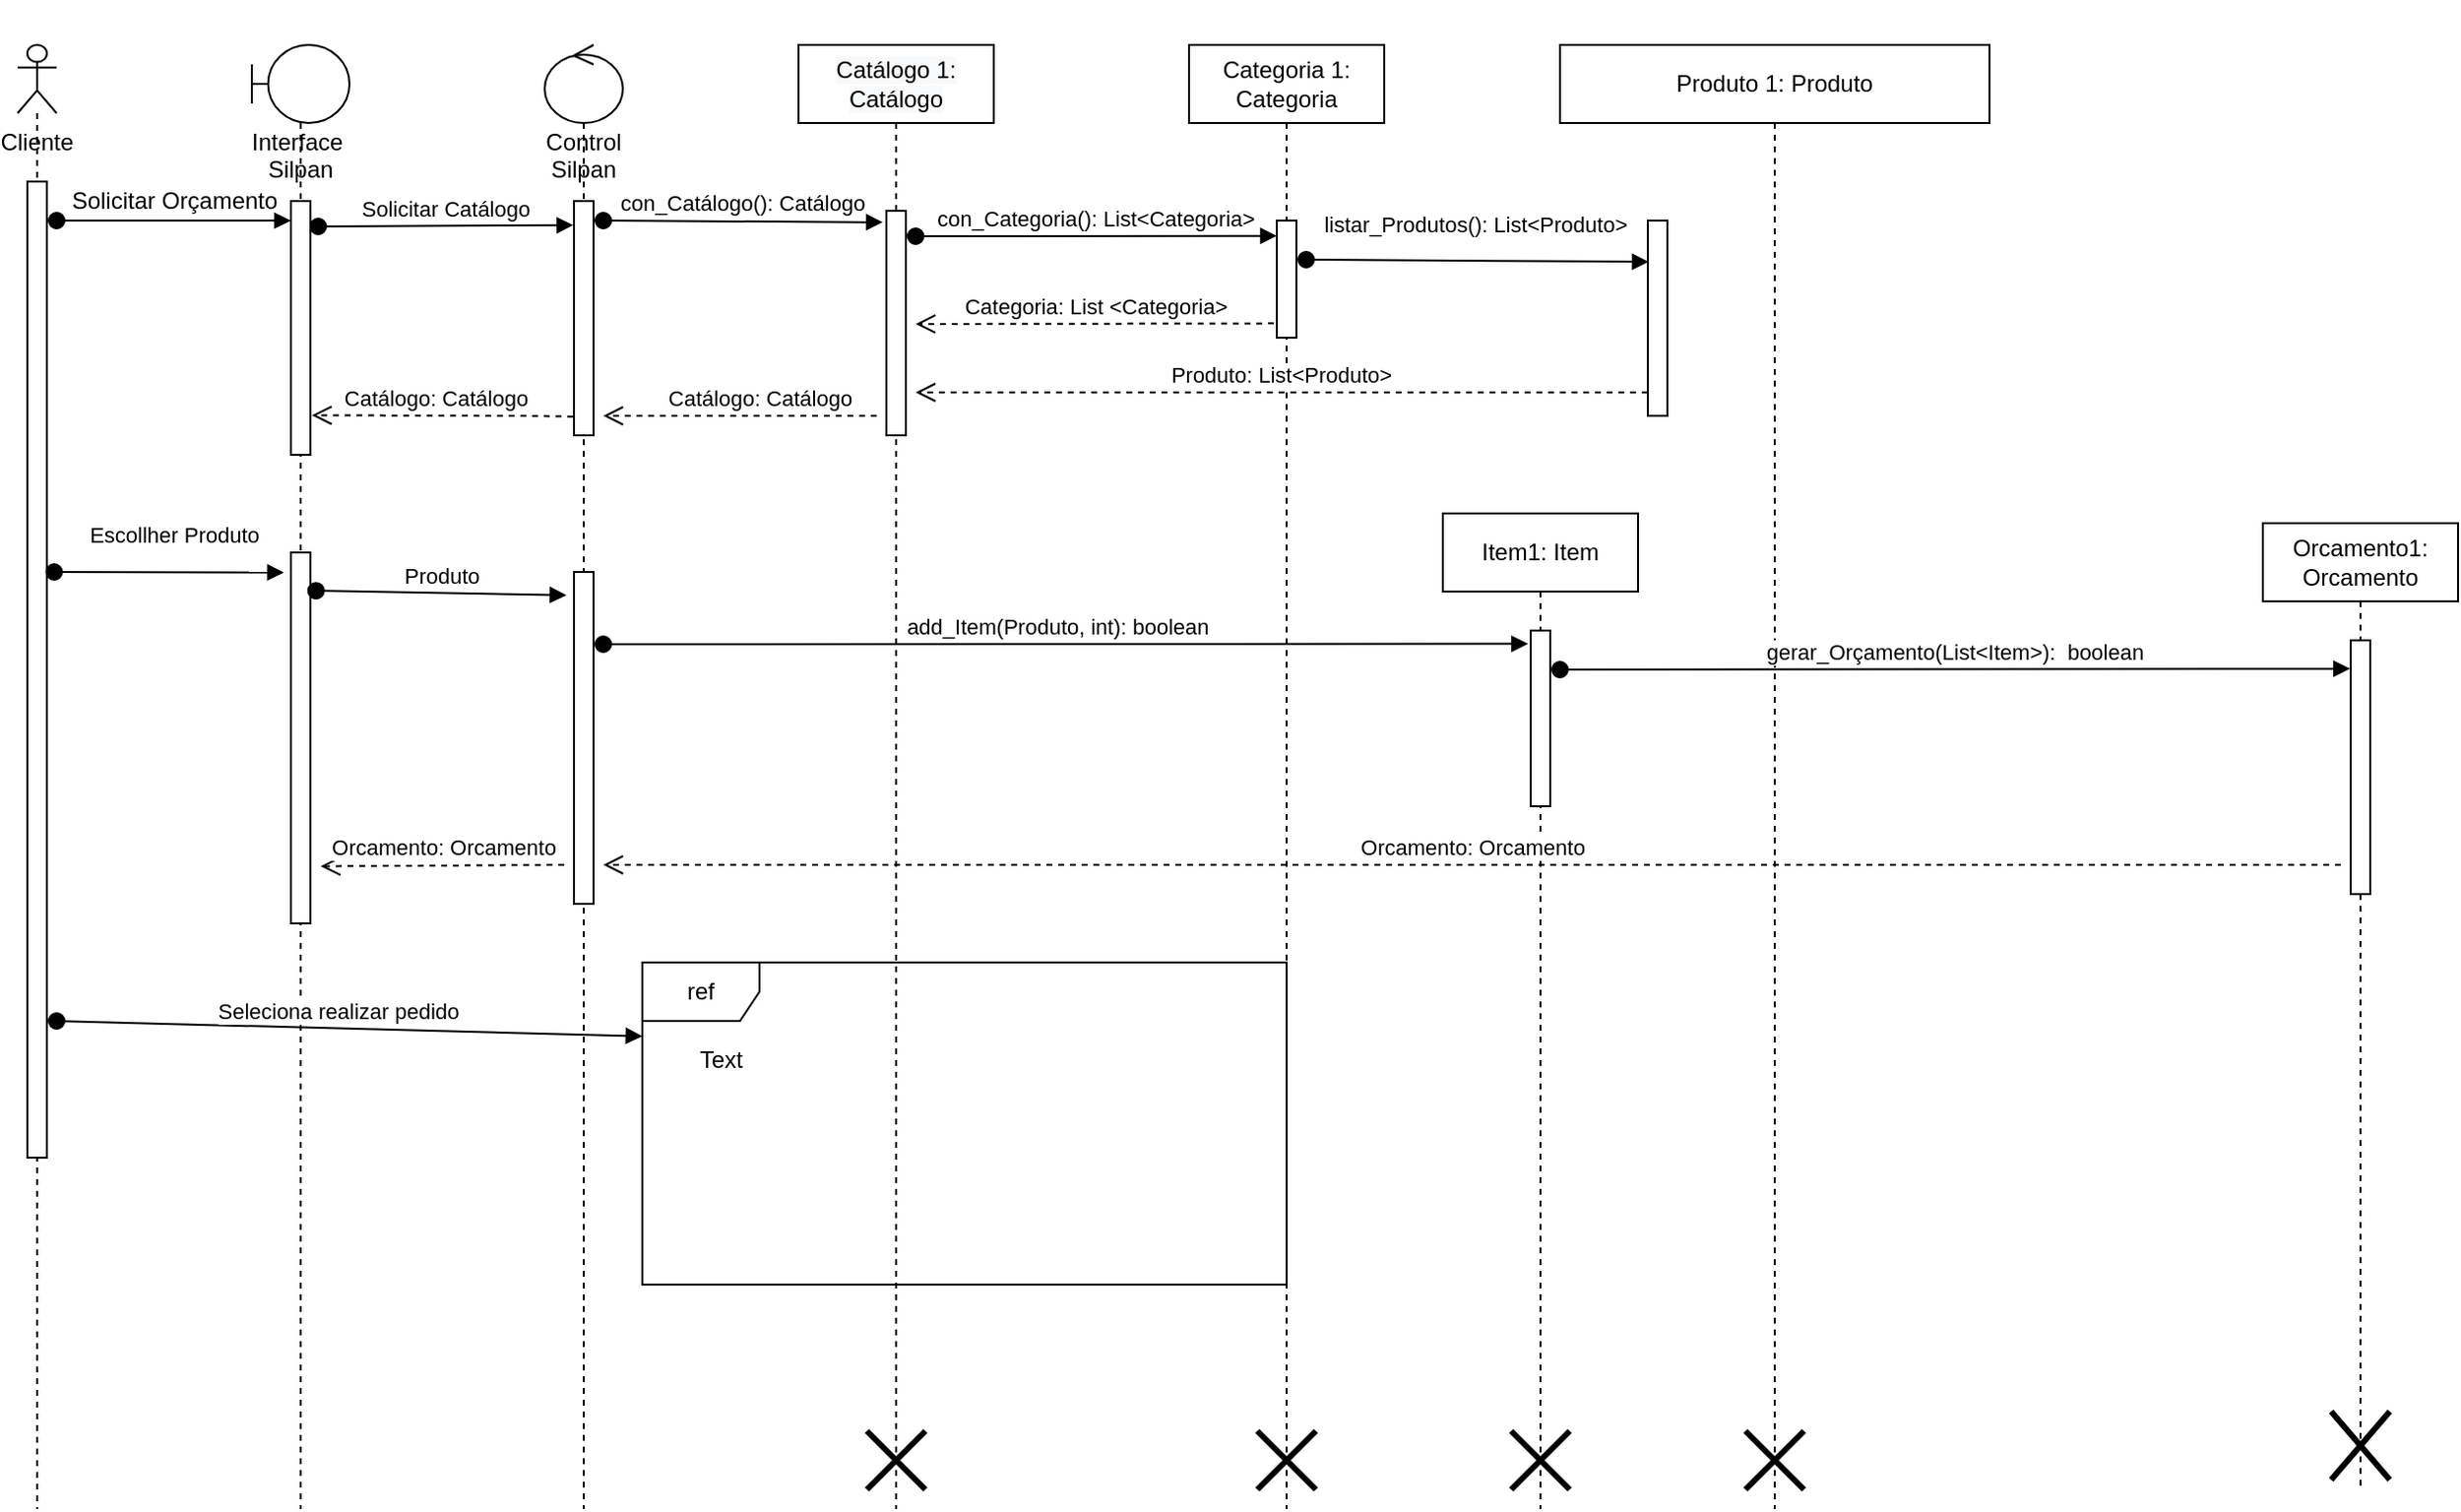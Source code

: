 <mxfile version="14.4.3" type="device"><diagram id="n9M_KMWK6sRk83i8t9dc" name="Page-1"><mxGraphModel dx="1313" dy="581" grid="1" gridSize="10" guides="1" tooltips="1" connect="1" arrows="1" fold="1" page="1" pageScale="1" pageWidth="1169" pageHeight="827" math="0" shadow="0"><root><mxCell id="0"/><mxCell id="1" parent="0"/><mxCell id="7UNkazIUEW8ykhwl-dN2-3" value="Categoria 1: Categoria" style="shape=umlLifeline;perimeter=lifelinePerimeter;whiteSpace=wrap;html=1;container=1;collapsible=0;recursiveResize=0;outlineConnect=0;" vertex="1" parent="1"><mxGeometry x="680" y="130" width="100" height="750" as="geometry"/></mxCell><mxCell id="7UNkazIUEW8ykhwl-dN2-4" value="" style="html=1;points=[];perimeter=orthogonalPerimeter;" vertex="1" parent="7UNkazIUEW8ykhwl-dN2-3"><mxGeometry x="45" y="90" width="10" height="60" as="geometry"/></mxCell><mxCell id="7UNkazIUEW8ykhwl-dN2-5" value="listar_Produtos(): List&amp;lt;Produto&amp;gt;&amp;nbsp;" style="html=1;verticalAlign=bottom;startArrow=oval;startFill=1;endArrow=block;startSize=8;entryX=0.045;entryY=0.211;entryDx=0;entryDy=0;entryPerimeter=0;" edge="1" parent="7UNkazIUEW8ykhwl-dN2-3" target="7UNkazIUEW8ykhwl-dN2-25"><mxGeometry x="0.004" y="10" width="60" relative="1" as="geometry"><mxPoint x="60" y="110" as="sourcePoint"/><mxPoint x="120" y="110" as="targetPoint"/><mxPoint as="offset"/></mxGeometry></mxCell><mxCell id="7UNkazIUEW8ykhwl-dN2-6" value="" style="shape=umlDestroy;whiteSpace=wrap;html=1;strokeWidth=3;" vertex="1" parent="7UNkazIUEW8ykhwl-dN2-3"><mxGeometry x="35" y="710" width="30" height="30" as="geometry"/></mxCell><mxCell id="7UNkazIUEW8ykhwl-dN2-7" value="&#10;&#10;&lt;span style=&quot;color: rgb(0, 0, 0); font-family: helvetica; font-size: 12px; font-style: normal; font-weight: 400; letter-spacing: normal; text-align: center; text-indent: 0px; text-transform: none; word-spacing: 0px; background-color: rgb(248, 249, 250); display: inline; float: none;&quot;&gt;Catálogo 1: Catálogo&lt;/span&gt;&#10;&#10;" style="shape=umlLifeline;perimeter=lifelinePerimeter;whiteSpace=wrap;html=1;container=1;collapsible=0;recursiveResize=0;outlineConnect=0;" vertex="1" parent="1"><mxGeometry x="480" y="130" width="100" height="750" as="geometry"/></mxCell><mxCell id="7UNkazIUEW8ykhwl-dN2-8" value="" style="html=1;points=[];perimeter=orthogonalPerimeter;" vertex="1" parent="7UNkazIUEW8ykhwl-dN2-7"><mxGeometry x="45" y="85" width="10" height="115" as="geometry"/></mxCell><mxCell id="7UNkazIUEW8ykhwl-dN2-9" value="" style="shape=umlDestroy;whiteSpace=wrap;html=1;strokeWidth=3;" vertex="1" parent="7UNkazIUEW8ykhwl-dN2-7"><mxGeometry x="35" y="710" width="30" height="30" as="geometry"/></mxCell><mxCell id="7UNkazIUEW8ykhwl-dN2-11" value="Cliente" style="shape=umlLifeline;participant=umlActor;perimeter=lifelinePerimeter;whiteSpace=wrap;html=1;container=1;collapsible=0;recursiveResize=0;verticalAlign=top;spacingTop=36;outlineConnect=0;size=35;" vertex="1" parent="1"><mxGeometry x="80" y="130" width="20" height="750" as="geometry"/></mxCell><mxCell id="7UNkazIUEW8ykhwl-dN2-12" value="" style="html=1;points=[];perimeter=orthogonalPerimeter;" vertex="1" parent="7UNkazIUEW8ykhwl-dN2-11"><mxGeometry x="5" y="70" width="10" height="500" as="geometry"/></mxCell><mxCell id="7UNkazIUEW8ykhwl-dN2-13" value="Interface&amp;nbsp; Silpan" style="shape=umlLifeline;participant=umlBoundary;perimeter=lifelinePerimeter;whiteSpace=wrap;html=1;container=1;collapsible=0;recursiveResize=0;verticalAlign=top;spacingTop=36;outlineConnect=0;size=40;" vertex="1" parent="1"><mxGeometry x="200" y="130" width="50" height="750" as="geometry"/></mxCell><mxCell id="7UNkazIUEW8ykhwl-dN2-14" value="" style="html=1;points=[];perimeter=orthogonalPerimeter;" vertex="1" parent="7UNkazIUEW8ykhwl-dN2-13"><mxGeometry x="20" y="80" width="10" height="130" as="geometry"/></mxCell><mxCell id="7UNkazIUEW8ykhwl-dN2-15" value="" style="html=1;points=[];perimeter=orthogonalPerimeter;" vertex="1" parent="7UNkazIUEW8ykhwl-dN2-13"><mxGeometry x="20" y="260" width="10" height="190" as="geometry"/></mxCell><mxCell id="7UNkazIUEW8ykhwl-dN2-16" value="" style="html=1;verticalAlign=bottom;startArrow=oval;startFill=1;endArrow=block;startSize=8;exitX=0;exitY=1;exitDx=0;exitDy=0;exitPerimeter=0;" edge="1" parent="1" source="7UNkazIUEW8ykhwl-dN2-28" target="7UNkazIUEW8ykhwl-dN2-14"><mxGeometry width="60" relative="1" as="geometry"><mxPoint x="140" y="220" as="sourcePoint"/><mxPoint x="200" y="210" as="targetPoint"/><Array as="points"><mxPoint x="180" y="220"/></Array></mxGeometry></mxCell><mxCell id="7UNkazIUEW8ykhwl-dN2-17" value="Control Silpan" style="shape=umlLifeline;participant=umlControl;perimeter=lifelinePerimeter;whiteSpace=wrap;html=1;container=1;collapsible=0;recursiveResize=0;verticalAlign=top;spacingTop=36;outlineConnect=0;" vertex="1" parent="1"><mxGeometry x="350" y="130" width="40" height="750" as="geometry"/></mxCell><mxCell id="7UNkazIUEW8ykhwl-dN2-18" value="" style="html=1;points=[];perimeter=orthogonalPerimeter;" vertex="1" parent="7UNkazIUEW8ykhwl-dN2-17"><mxGeometry x="15" y="80" width="10" height="120" as="geometry"/></mxCell><mxCell id="7UNkazIUEW8ykhwl-dN2-19" value="con_Catálogo(): Catálogo" style="html=1;verticalAlign=bottom;startArrow=oval;startFill=1;endArrow=block;startSize=8;entryX=-0.183;entryY=0.051;entryDx=0;entryDy=0;entryPerimeter=0;" edge="1" parent="7UNkazIUEW8ykhwl-dN2-17" target="7UNkazIUEW8ykhwl-dN2-8"><mxGeometry width="60" relative="1" as="geometry"><mxPoint x="30" y="90" as="sourcePoint"/><mxPoint x="90" y="90" as="targetPoint"/></mxGeometry></mxCell><mxCell id="7UNkazIUEW8ykhwl-dN2-20" value="" style="html=1;points=[];perimeter=orthogonalPerimeter;" vertex="1" parent="7UNkazIUEW8ykhwl-dN2-17"><mxGeometry x="15" y="270" width="10" height="170" as="geometry"/></mxCell><mxCell id="7UNkazIUEW8ykhwl-dN2-21" value="add_Item(Produto, int): boolean&amp;nbsp; &amp;nbsp;" style="html=1;verticalAlign=bottom;startArrow=oval;startFill=1;endArrow=block;startSize=8;entryX=-0.133;entryY=0.075;entryDx=0;entryDy=0;entryPerimeter=0;" edge="1" parent="7UNkazIUEW8ykhwl-dN2-17" target="7UNkazIUEW8ykhwl-dN2-35"><mxGeometry width="60" relative="1" as="geometry"><mxPoint x="30" y="307" as="sourcePoint"/><mxPoint x="90" y="310" as="targetPoint"/></mxGeometry></mxCell><mxCell id="7UNkazIUEW8ykhwl-dN2-22" value="Solicitar Catálogo" style="html=1;verticalAlign=bottom;startArrow=oval;startFill=1;endArrow=block;startSize=8;entryX=-0.033;entryY=0.103;entryDx=0;entryDy=0;entryPerimeter=0;exitX=1.4;exitY=0.1;exitDx=0;exitDy=0;exitPerimeter=0;" edge="1" parent="1" target="7UNkazIUEW8ykhwl-dN2-18" source="7UNkazIUEW8ykhwl-dN2-14"><mxGeometry width="60" relative="1" as="geometry"><mxPoint x="240" y="222" as="sourcePoint"/><mxPoint x="360" y="222" as="targetPoint"/></mxGeometry></mxCell><mxCell id="7UNkazIUEW8ykhwl-dN2-23" value="con_Categoria(): List&amp;lt;Categoria&amp;gt;" style="html=1;verticalAlign=bottom;startArrow=oval;startFill=1;endArrow=block;startSize=8;entryX=0;entryY=0.131;entryDx=0;entryDy=0;entryPerimeter=0;" edge="1" parent="1" target="7UNkazIUEW8ykhwl-dN2-4"><mxGeometry width="60" relative="1" as="geometry"><mxPoint x="540" y="228" as="sourcePoint"/><mxPoint x="570" y="230" as="targetPoint"/></mxGeometry></mxCell><mxCell id="7UNkazIUEW8ykhwl-dN2-24" value="Produto 1: Produto" style="shape=umlLifeline;perimeter=lifelinePerimeter;whiteSpace=wrap;html=1;container=1;collapsible=0;recursiveResize=0;outlineConnect=0;" vertex="1" parent="1"><mxGeometry x="870" y="130" width="220" height="750" as="geometry"/></mxCell><mxCell id="7UNkazIUEW8ykhwl-dN2-25" value="" style="html=1;points=[];perimeter=orthogonalPerimeter;" vertex="1" parent="7UNkazIUEW8ykhwl-dN2-24"><mxGeometry x="45" y="90" width="10" height="100" as="geometry"/></mxCell><mxCell id="7UNkazIUEW8ykhwl-dN2-26" value="" style="shape=umlDestroy;whiteSpace=wrap;html=1;strokeWidth=3;" vertex="1" parent="7UNkazIUEW8ykhwl-dN2-24"><mxGeometry x="95" y="710" width="30" height="30" as="geometry"/></mxCell><mxCell id="7UNkazIUEW8ykhwl-dN2-27" value="Catálogo: Catálogo" style="html=1;verticalAlign=bottom;endArrow=open;dashed=1;endSize=8;entryX=1.077;entryY=0.844;entryDx=0;entryDy=0;entryPerimeter=0;exitX=-0.042;exitY=0.92;exitDx=0;exitDy=0;exitPerimeter=0;" edge="1" parent="1" source="7UNkazIUEW8ykhwl-dN2-18" target="7UNkazIUEW8ykhwl-dN2-14"><mxGeometry x="0.052" relative="1" as="geometry"><mxPoint x="360" y="320" as="sourcePoint"/><mxPoint x="260" y="280" as="targetPoint"/><Array as="points"><mxPoint x="340" y="320"/></Array><mxPoint as="offset"/></mxGeometry></mxCell><mxCell id="7UNkazIUEW8ykhwl-dN2-28" value="Solicitar Orçamento" style="text;html=1;align=center;verticalAlign=middle;resizable=0;points=[];autosize=1;" vertex="1" parent="1"><mxGeometry x="100" y="200" width="120" height="20" as="geometry"/></mxCell><mxCell id="7UNkazIUEW8ykhwl-dN2-29" value="Produto: List&amp;lt;Produto&amp;gt;" style="html=1;verticalAlign=bottom;endArrow=open;dashed=1;endSize=8;exitX=-0.01;exitY=0.88;exitDx=0;exitDy=0;exitPerimeter=0;" edge="1" parent="1" source="7UNkazIUEW8ykhwl-dN2-25"><mxGeometry relative="1" as="geometry"><mxPoint x="910" y="290" as="sourcePoint"/><mxPoint x="540" y="308" as="targetPoint"/></mxGeometry></mxCell><mxCell id="7UNkazIUEW8ykhwl-dN2-30" value="Categoria: List &amp;lt;Categoria&amp;gt;" style="html=1;verticalAlign=bottom;endArrow=open;dashed=1;endSize=8;exitX=-0.155;exitY=0.878;exitDx=0;exitDy=0;exitPerimeter=0;" edge="1" parent="1" source="7UNkazIUEW8ykhwl-dN2-4"><mxGeometry relative="1" as="geometry"><mxPoint x="720" y="260" as="sourcePoint"/><mxPoint x="540" y="273" as="targetPoint"/></mxGeometry></mxCell><mxCell id="7UNkazIUEW8ykhwl-dN2-31" value="Catálogo: Catálogo" style="html=1;verticalAlign=bottom;endArrow=open;dashed=1;endSize=8;" edge="1" parent="1"><mxGeometry x="-0.143" relative="1" as="geometry"><mxPoint x="520" y="320" as="sourcePoint"/><mxPoint x="380" y="320" as="targetPoint"/><Array as="points"><mxPoint x="510" y="320"/></Array><mxPoint as="offset"/></mxGeometry></mxCell><mxCell id="7UNkazIUEW8ykhwl-dN2-32" value="Escollher Produto" style="html=1;verticalAlign=bottom;startArrow=oval;startFill=1;endArrow=block;startSize=8;exitX=1.376;exitY=0.4;exitDx=0;exitDy=0;exitPerimeter=0;entryX=-0.359;entryY=0.054;entryDx=0;entryDy=0;entryPerimeter=0;" edge="1" parent="1" source="7UNkazIUEW8ykhwl-dN2-12" target="7UNkazIUEW8ykhwl-dN2-15"><mxGeometry x="0.041" y="10" width="60" relative="1" as="geometry"><mxPoint x="130" y="400" as="sourcePoint"/><mxPoint x="210" y="400" as="targetPoint"/><mxPoint as="offset"/></mxGeometry></mxCell><mxCell id="7UNkazIUEW8ykhwl-dN2-33" value="Produto" style="html=1;verticalAlign=bottom;startArrow=oval;startFill=1;endArrow=block;startSize=8;exitX=1.288;exitY=0.103;exitDx=0;exitDy=0;exitPerimeter=0;entryX=-0.388;entryY=0.07;entryDx=0;entryDy=0;entryPerimeter=0;" edge="1" parent="1" target="7UNkazIUEW8ykhwl-dN2-20" source="7UNkazIUEW8ykhwl-dN2-15"><mxGeometry width="60" relative="1" as="geometry"><mxPoint x="260" y="409" as="sourcePoint"/><mxPoint x="360" y="409" as="targetPoint"/><Array as="points"/></mxGeometry></mxCell><mxCell id="7UNkazIUEW8ykhwl-dN2-34" value="Item1: Item" style="shape=umlLifeline;perimeter=lifelinePerimeter;whiteSpace=wrap;html=1;container=1;collapsible=0;recursiveResize=0;outlineConnect=0;" vertex="1" parent="1"><mxGeometry x="810" y="370" width="100" height="510" as="geometry"/></mxCell><mxCell id="7UNkazIUEW8ykhwl-dN2-35" value="" style="html=1;points=[];perimeter=orthogonalPerimeter;" vertex="1" parent="7UNkazIUEW8ykhwl-dN2-34"><mxGeometry x="45" y="60" width="10" height="90" as="geometry"/></mxCell><mxCell id="7UNkazIUEW8ykhwl-dN2-36" value="gerar_Orçamento(List&amp;lt;Item&amp;gt;):&amp;nbsp; boolean" style="html=1;verticalAlign=bottom;startArrow=oval;startFill=1;endArrow=block;startSize=8;entryX=-0.033;entryY=0.112;entryDx=0;entryDy=0;entryPerimeter=0;" edge="1" parent="7UNkazIUEW8ykhwl-dN2-34" target="7UNkazIUEW8ykhwl-dN2-39"><mxGeometry width="60" relative="1" as="geometry"><mxPoint x="60" y="80" as="sourcePoint"/><mxPoint x="250" y="80" as="targetPoint"/></mxGeometry></mxCell><mxCell id="7UNkazIUEW8ykhwl-dN2-37" value="" style="shape=umlDestroy;whiteSpace=wrap;html=1;strokeWidth=3;" vertex="1" parent="7UNkazIUEW8ykhwl-dN2-34"><mxGeometry x="35" y="470" width="30" height="30" as="geometry"/></mxCell><mxCell id="7UNkazIUEW8ykhwl-dN2-38" value="Orcamento1: Orcamento" style="shape=umlLifeline;perimeter=lifelinePerimeter;whiteSpace=wrap;html=1;container=1;collapsible=0;recursiveResize=0;outlineConnect=0;" vertex="1" parent="1"><mxGeometry x="1230" y="375" width="100" height="495" as="geometry"/></mxCell><mxCell id="7UNkazIUEW8ykhwl-dN2-39" value="" style="html=1;points=[];perimeter=orthogonalPerimeter;" vertex="1" parent="7UNkazIUEW8ykhwl-dN2-38"><mxGeometry x="45" y="60" width="10" height="130" as="geometry"/></mxCell><mxCell id="7UNkazIUEW8ykhwl-dN2-40" value="" style="shape=umlDestroy;whiteSpace=wrap;html=1;strokeWidth=3;" vertex="1" parent="7UNkazIUEW8ykhwl-dN2-38"><mxGeometry x="35" y="455" width="30" height="35" as="geometry"/></mxCell><mxCell id="7UNkazIUEW8ykhwl-dN2-41" value="Orcamento: Orcamento" style="html=1;verticalAlign=bottom;endArrow=open;dashed=1;endSize=8;" edge="1" parent="1"><mxGeometry relative="1" as="geometry"><mxPoint x="1270" y="550" as="sourcePoint"/><mxPoint x="380" y="550" as="targetPoint"/></mxGeometry></mxCell><mxCell id="7UNkazIUEW8ykhwl-dN2-42" value="Orcamento: Orcamento" style="html=1;verticalAlign=bottom;endArrow=open;dashed=1;endSize=8;entryX=1.524;entryY=0.846;entryDx=0;entryDy=0;entryPerimeter=0;" edge="1" parent="1" target="7UNkazIUEW8ykhwl-dN2-15"><mxGeometry relative="1" as="geometry"><mxPoint x="360" y="550" as="sourcePoint"/><mxPoint x="260" y="550" as="targetPoint"/><mxPoint as="offset"/></mxGeometry></mxCell><mxCell id="7UNkazIUEW8ykhwl-dN2-43" value="Seleciona realizar pedido" style="html=1;verticalAlign=bottom;startArrow=oval;startFill=1;endArrow=block;startSize=8;entryX=0;entryY=0.229;entryDx=0;entryDy=0;entryPerimeter=0;" edge="1" parent="1" target="7UNkazIUEW8ykhwl-dN2-44"><mxGeometry x="-0.035" width="60" relative="1" as="geometry"><mxPoint x="100" y="630" as="sourcePoint"/><mxPoint x="370" y="630" as="targetPoint"/><mxPoint x="-1" as="offset"/></mxGeometry></mxCell><mxCell id="7UNkazIUEW8ykhwl-dN2-44" value="ref" style="shape=umlFrame;whiteSpace=wrap;html=1;width=60;height=30;" vertex="1" parent="1"><mxGeometry x="400" y="600" width="330" height="165" as="geometry"/></mxCell><mxCell id="7UNkazIUEW8ykhwl-dN2-45" value="Text" style="text;html=1;align=center;verticalAlign=middle;resizable=0;points=[];autosize=1;" vertex="1" parent="1"><mxGeometry x="420" y="640" width="40" height="20" as="geometry"/></mxCell></root></mxGraphModel></diagram></mxfile>